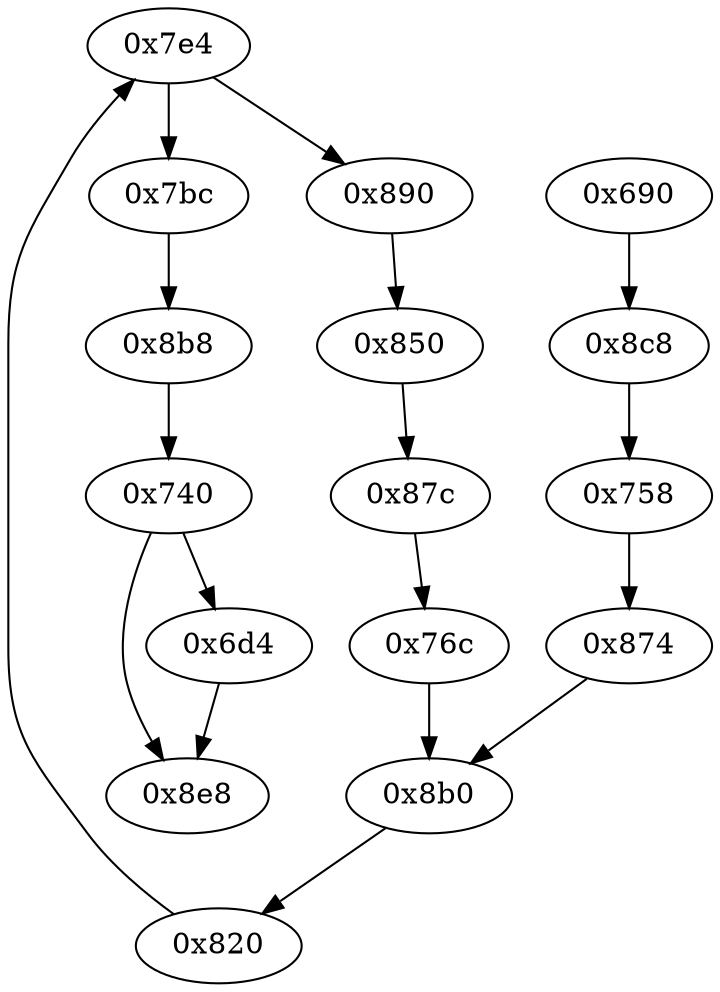 strict digraph "" {
	"0x8b8"	 [opcode="[u'ldr', u'str', u'ldr', u'b']"];
	"0x740"	 [opcode="[u'ldr', u'ldr', u'ldr', u'cmp', u'mov', u'b']"];
	"0x8b8" -> "0x740";
	"0x820"	 [opcode="[u'mov', u'mov', u'mov', u'mov', u'mov', u'b']"];
	"0x7e4"	 [opcode="[u'add', u'stm', u'str', u'ldr', u'ldr', u'ldr', u'cmp', u'mov', u'b']"];
	"0x820" -> "0x7e4";
	"0x7bc"	 [opcode="[u'b']"];
	"0x7e4" -> "0x7bc";
	"0x890"	 [opcode="[u'ldr', u'ldr', u'ldr', u'ldrb', u'mla', u'str', u'ldr', u'b']"];
	"0x7e4" -> "0x890";
	"0x850"	 [opcode="[u'ldr', u'ldr', u'mul', u'str', u'ldr', u'add', u'str', u'ldr', u'b']"];
	"0x87c"	 [opcode="[u'ldr', u'add', u'str', u'ldr', u'b']"];
	"0x850" -> "0x87c";
	"0x7bc" -> "0x8b8";
	"0x690"	 [opcode="[u'push', u'add', u'sub', u'ldr', u'mov', u'orr', u'ldr', u'ldr', u'str', u'ldr', u'ldr', u'str', u'add', u'ldr', u'ldr', u'str', \
u'b']"];
	"0x8c8"	 [opcode="[u'ldr', u'bl', u'str', u'ldr', u'b']"];
	"0x690" -> "0x8c8";
	"0x8b0"	 [opcode="[u'ldr', u'b']"];
	"0x8b0" -> "0x820";
	"0x8e8"	 [opcode="[u'ldr', u'ldr', u'ldr', u'ldr', u'sub', u'mov', u'sub', u'pop']"];
	"0x76c"	 [opcode="[u'ldr', u'ldr', u'ldr', u'ldr', u'mov']"];
	"0x87c" -> "0x76c";
	"0x758"	 [opcode="[u'ldr', u'ldr', u'ldr', u'ldr', u'b']"];
	"0x8c8" -> "0x758";
	"0x740" -> "0x8e8";
	"0x6d4"	 [opcode="[u'ldr', u'bl', u'ldr']"];
	"0x740" -> "0x6d4";
	"0x76c" -> "0x8b0";
	"0x874"	 [opcode="[u'ldr', u'b']"];
	"0x874" -> "0x8b0";
	"0x6d4" -> "0x8e8";
	"0x890" -> "0x850";
	"0x758" -> "0x874";
}
